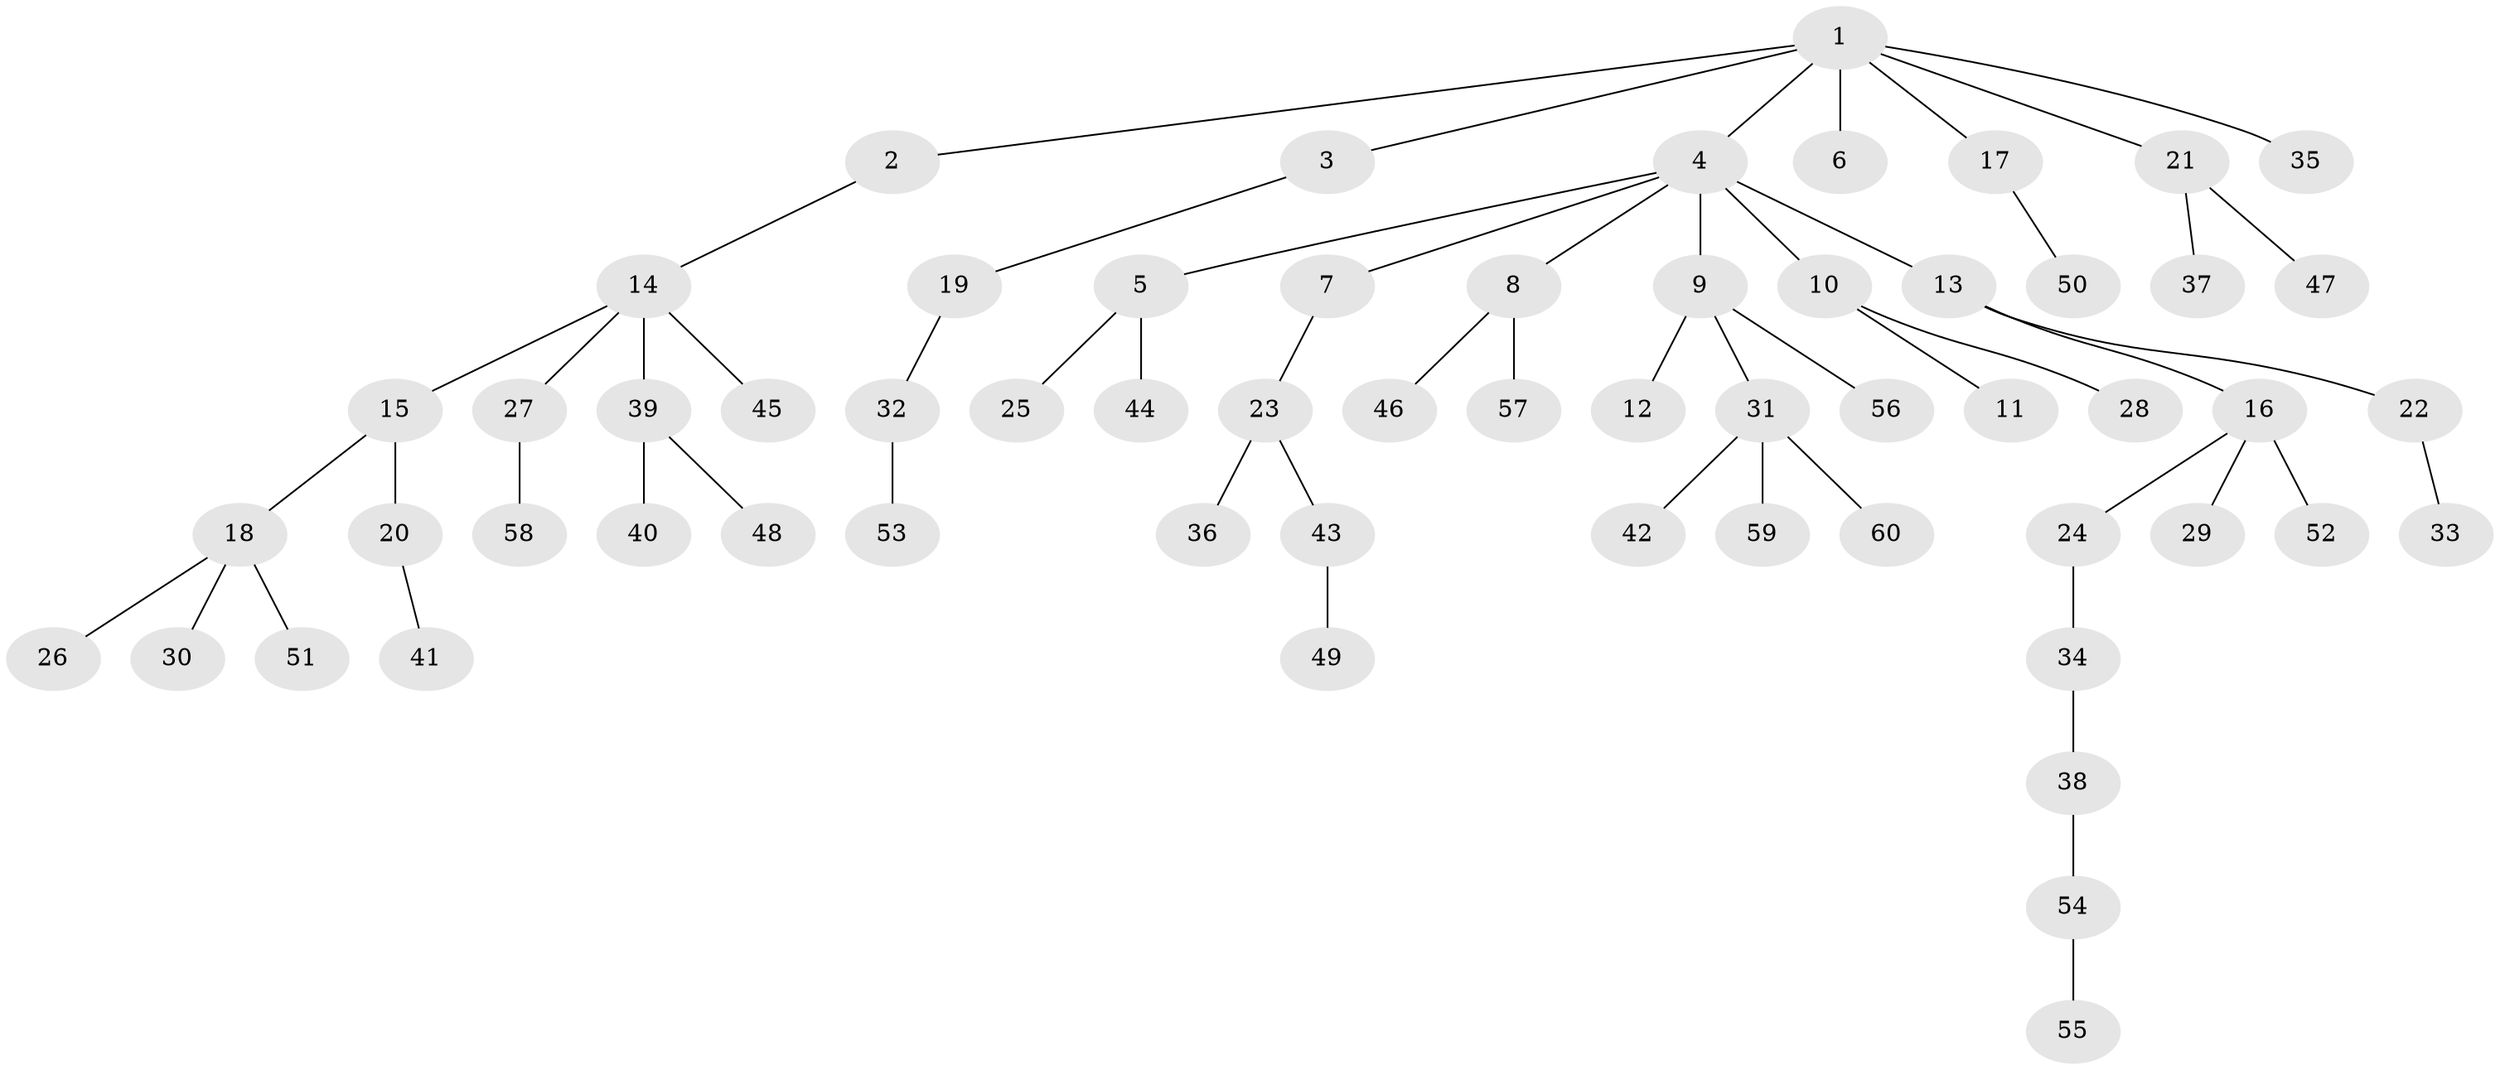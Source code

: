 // Generated by graph-tools (version 1.1) at 2025/11/02/27/25 16:11:27]
// undirected, 60 vertices, 59 edges
graph export_dot {
graph [start="1"]
  node [color=gray90,style=filled];
  1;
  2;
  3;
  4;
  5;
  6;
  7;
  8;
  9;
  10;
  11;
  12;
  13;
  14;
  15;
  16;
  17;
  18;
  19;
  20;
  21;
  22;
  23;
  24;
  25;
  26;
  27;
  28;
  29;
  30;
  31;
  32;
  33;
  34;
  35;
  36;
  37;
  38;
  39;
  40;
  41;
  42;
  43;
  44;
  45;
  46;
  47;
  48;
  49;
  50;
  51;
  52;
  53;
  54;
  55;
  56;
  57;
  58;
  59;
  60;
  1 -- 2;
  1 -- 3;
  1 -- 4;
  1 -- 6;
  1 -- 17;
  1 -- 21;
  1 -- 35;
  2 -- 14;
  3 -- 19;
  4 -- 5;
  4 -- 7;
  4 -- 8;
  4 -- 9;
  4 -- 10;
  4 -- 13;
  5 -- 25;
  5 -- 44;
  7 -- 23;
  8 -- 46;
  8 -- 57;
  9 -- 12;
  9 -- 31;
  9 -- 56;
  10 -- 11;
  10 -- 28;
  13 -- 16;
  13 -- 22;
  14 -- 15;
  14 -- 27;
  14 -- 39;
  14 -- 45;
  15 -- 18;
  15 -- 20;
  16 -- 24;
  16 -- 29;
  16 -- 52;
  17 -- 50;
  18 -- 26;
  18 -- 30;
  18 -- 51;
  19 -- 32;
  20 -- 41;
  21 -- 37;
  21 -- 47;
  22 -- 33;
  23 -- 36;
  23 -- 43;
  24 -- 34;
  27 -- 58;
  31 -- 42;
  31 -- 59;
  31 -- 60;
  32 -- 53;
  34 -- 38;
  38 -- 54;
  39 -- 40;
  39 -- 48;
  43 -- 49;
  54 -- 55;
}
